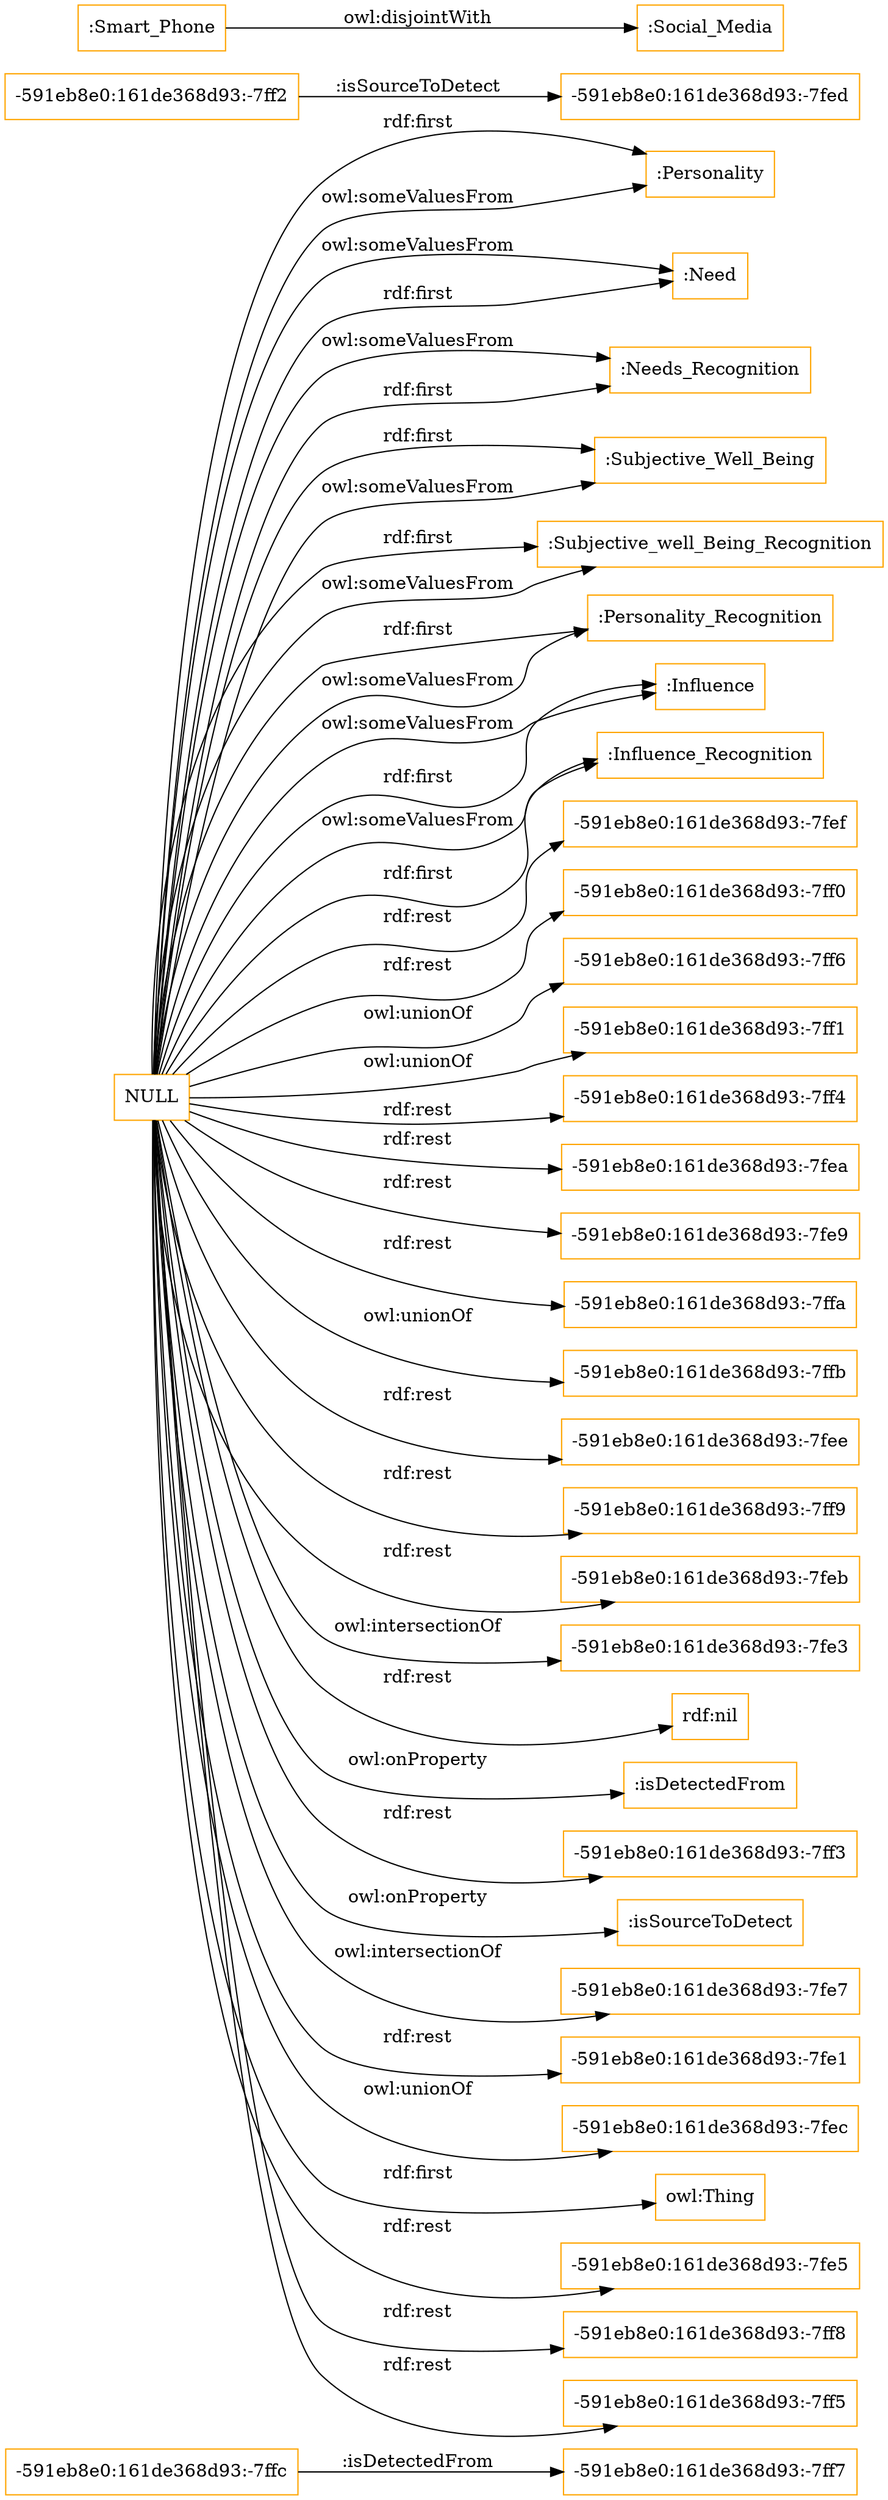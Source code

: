 digraph ar2dtool_diagram { 
rankdir=LR;
size="1501"
node [shape = rectangle, color="orange"]; "-591eb8e0:161de368d93:-7ffc" ":Personality" ":Need" ":Needs_Recognition" ":Subjective_Well_Being" "-591eb8e0:161de368d93:-7ff2" ":Subjective_well_Being_Recognition" ":Personality_Recognition" "-591eb8e0:161de368d93:-7ff7" ":Influence" ":Smart_Phone" ":Social_Media" "-591eb8e0:161de368d93:-7fed" ":Influence_Recognition" ; /*classes style*/
	"NULL" -> ":Personality_Recognition" [ label = "rdf:first" ];
	"NULL" -> "-591eb8e0:161de368d93:-7fef" [ label = "rdf:rest" ];
	"NULL" -> ":Personality" [ label = "rdf:first" ];
	"NULL" -> "-591eb8e0:161de368d93:-7ff0" [ label = "rdf:rest" ];
	"NULL" -> "-591eb8e0:161de368d93:-7ff6" [ label = "owl:unionOf" ];
	"NULL" -> "-591eb8e0:161de368d93:-7ff1" [ label = "owl:unionOf" ];
	"NULL" -> ":Subjective_Well_Being" [ label = "rdf:first" ];
	"NULL" -> ":Personality_Recognition" [ label = "owl:someValuesFrom" ];
	"NULL" -> "-591eb8e0:161de368d93:-7ff4" [ label = "rdf:rest" ];
	"NULL" -> ":Need" [ label = "owl:someValuesFrom" ];
	"NULL" -> ":Influence" [ label = "owl:someValuesFrom" ];
	"NULL" -> "-591eb8e0:161de368d93:-7fea" [ label = "rdf:rest" ];
	"NULL" -> ":Influence_Recognition" [ label = "owl:someValuesFrom" ];
	"NULL" -> ":Personality" [ label = "owl:someValuesFrom" ];
	"NULL" -> ":Needs_Recognition" [ label = "owl:someValuesFrom" ];
	"NULL" -> "-591eb8e0:161de368d93:-7fe9" [ label = "rdf:rest" ];
	"NULL" -> "-591eb8e0:161de368d93:-7ffa" [ label = "rdf:rest" ];
	"NULL" -> "-591eb8e0:161de368d93:-7ffb" [ label = "owl:unionOf" ];
	"NULL" -> "-591eb8e0:161de368d93:-7fee" [ label = "rdf:rest" ];
	"NULL" -> "-591eb8e0:161de368d93:-7ff9" [ label = "rdf:rest" ];
	"NULL" -> "-591eb8e0:161de368d93:-7feb" [ label = "rdf:rest" ];
	"NULL" -> "-591eb8e0:161de368d93:-7fe3" [ label = "owl:intersectionOf" ];
	"NULL" -> "rdf:nil" [ label = "rdf:rest" ];
	"NULL" -> ":isDetectedFrom" [ label = "owl:onProperty" ];
	"NULL" -> "-591eb8e0:161de368d93:-7ff3" [ label = "rdf:rest" ];
	"NULL" -> ":Subjective_well_Being_Recognition" [ label = "rdf:first" ];
	"NULL" -> ":isSourceToDetect" [ label = "owl:onProperty" ];
	"NULL" -> ":Need" [ label = "rdf:first" ];
	"NULL" -> "-591eb8e0:161de368d93:-7fe7" [ label = "owl:intersectionOf" ];
	"NULL" -> "-591eb8e0:161de368d93:-7fe1" [ label = "rdf:rest" ];
	"NULL" -> "-591eb8e0:161de368d93:-7fec" [ label = "owl:unionOf" ];
	"NULL" -> "owl:Thing" [ label = "rdf:first" ];
	"NULL" -> "-591eb8e0:161de368d93:-7fe5" [ label = "rdf:rest" ];
	"NULL" -> ":Subjective_well_Being_Recognition" [ label = "owl:someValuesFrom" ];
	"NULL" -> "-591eb8e0:161de368d93:-7ff8" [ label = "rdf:rest" ];
	"NULL" -> ":Influence" [ label = "rdf:first" ];
	"NULL" -> "-591eb8e0:161de368d93:-7ff5" [ label = "rdf:rest" ];
	"NULL" -> ":Needs_Recognition" [ label = "rdf:first" ];
	"NULL" -> ":Subjective_Well_Being" [ label = "owl:someValuesFrom" ];
	"NULL" -> ":Influence_Recognition" [ label = "rdf:first" ];
	":Smart_Phone" -> ":Social_Media" [ label = "owl:disjointWith" ];
	"-591eb8e0:161de368d93:-7ffc" -> "-591eb8e0:161de368d93:-7ff7" [ label = ":isDetectedFrom" ];
	"-591eb8e0:161de368d93:-7ff2" -> "-591eb8e0:161de368d93:-7fed" [ label = ":isSourceToDetect" ];

}
